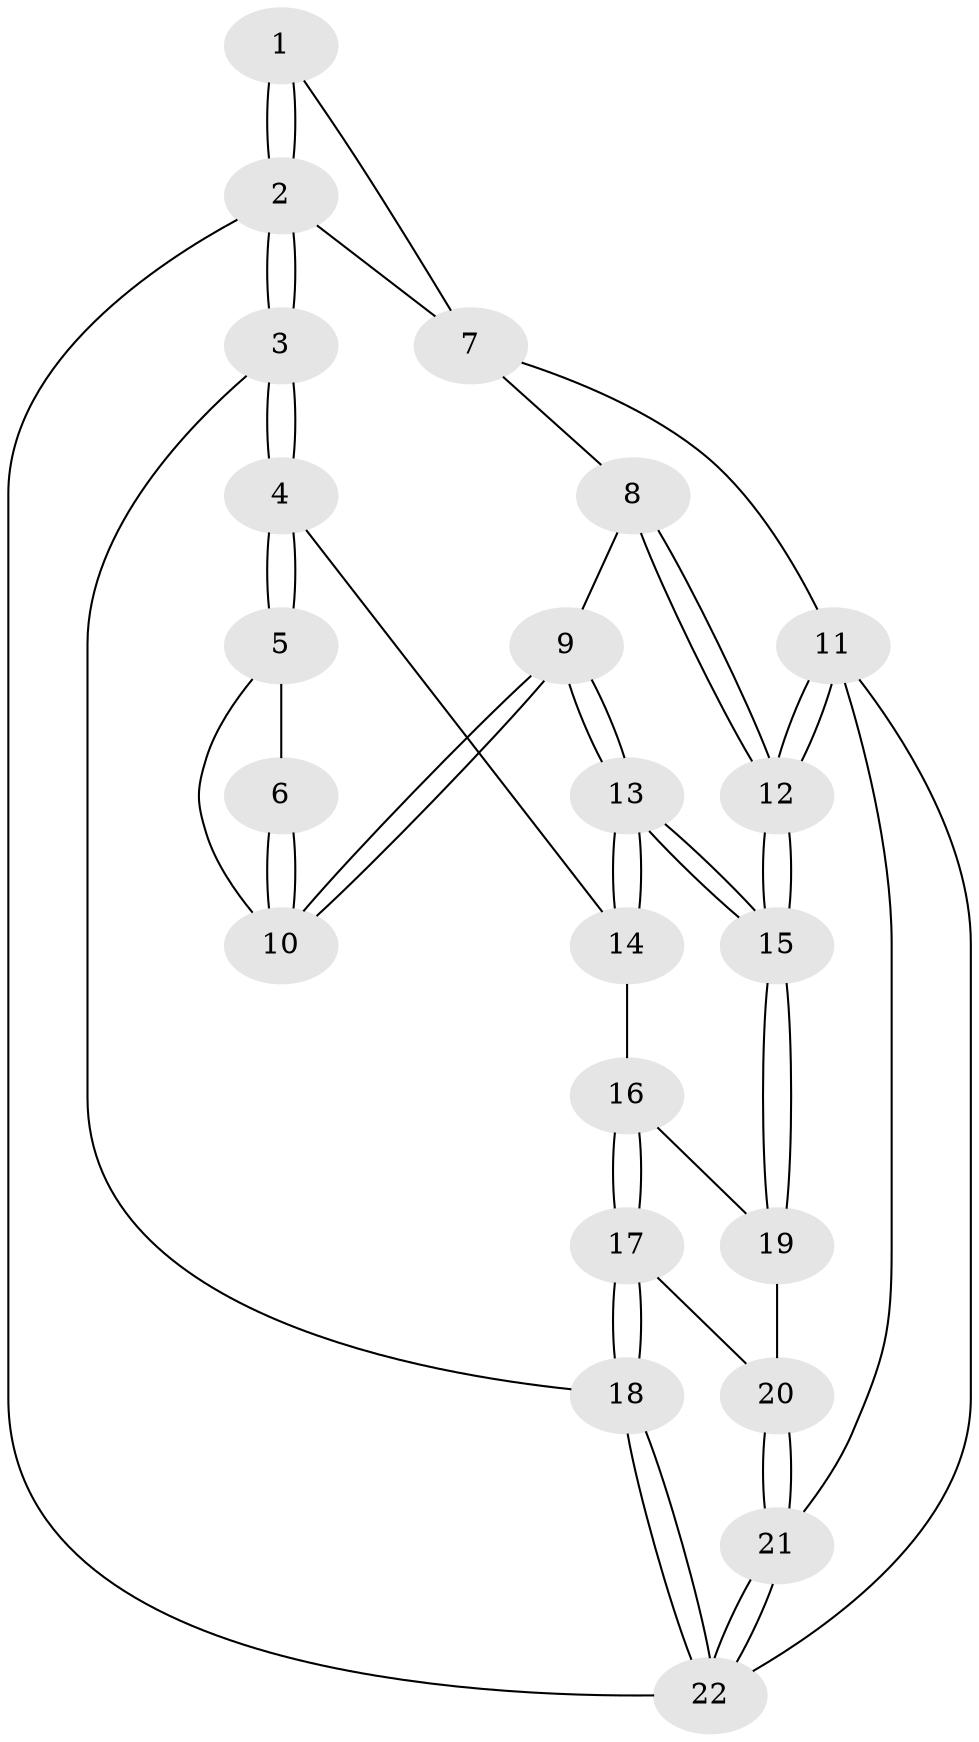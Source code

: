 // Generated by graph-tools (version 1.1) at 2025/46/02/15/25 05:46:28]
// undirected, 22 vertices, 52 edges
graph export_dot {
graph [start="1"]
  node [color=gray90,style=filled];
  1 [pos="+0.4502791445843362+0"];
  2 [pos="+0+0"];
  3 [pos="+0.02157039875237185+0.3661782092813218"];
  4 [pos="+0.1672459359776168+0.3572162424196199"];
  5 [pos="+0.27386424025871764+0.24637376940740094"];
  6 [pos="+0.44983159711380966+0"];
  7 [pos="+1+0"];
  8 [pos="+1+0"];
  9 [pos="+0.710798371194476+0.39438452686149805"];
  10 [pos="+0.6986124006776009+0.38274795446674614"];
  11 [pos="+0.9805312521653775+1"];
  12 [pos="+0.9435386779646425+0.928692316759434"];
  13 [pos="+0.6971425361674674+0.5397342390039158"];
  14 [pos="+0.1859157182156857+0.37588429943966284"];
  15 [pos="+0.7325264302717199+0.643620622946856"];
  16 [pos="+0.28644074442333817+0.5777072199266704"];
  17 [pos="+0.20339390023195636+0.793912734641322"];
  18 [pos="+0+1"];
  19 [pos="+0.37312955729136765+0.6613065994010255"];
  20 [pos="+0.3675540753868243+0.7769675544419696"];
  21 [pos="+0.4960369306859441+1"];
  22 [pos="+0+1"];
  1 -- 2;
  1 -- 2;
  1 -- 7;
  2 -- 3;
  2 -- 3;
  2 -- 7;
  2 -- 22;
  3 -- 4;
  3 -- 4;
  3 -- 18;
  4 -- 5;
  4 -- 5;
  4 -- 14;
  5 -- 6;
  5 -- 10;
  6 -- 10;
  6 -- 10;
  7 -- 8;
  7 -- 11;
  8 -- 9;
  8 -- 12;
  8 -- 12;
  9 -- 10;
  9 -- 10;
  9 -- 13;
  9 -- 13;
  11 -- 12;
  11 -- 12;
  11 -- 21;
  11 -- 22;
  12 -- 15;
  12 -- 15;
  13 -- 14;
  13 -- 14;
  13 -- 15;
  13 -- 15;
  14 -- 16;
  15 -- 19;
  15 -- 19;
  16 -- 17;
  16 -- 17;
  16 -- 19;
  17 -- 18;
  17 -- 18;
  17 -- 20;
  18 -- 22;
  18 -- 22;
  19 -- 20;
  20 -- 21;
  20 -- 21;
  21 -- 22;
  21 -- 22;
}
